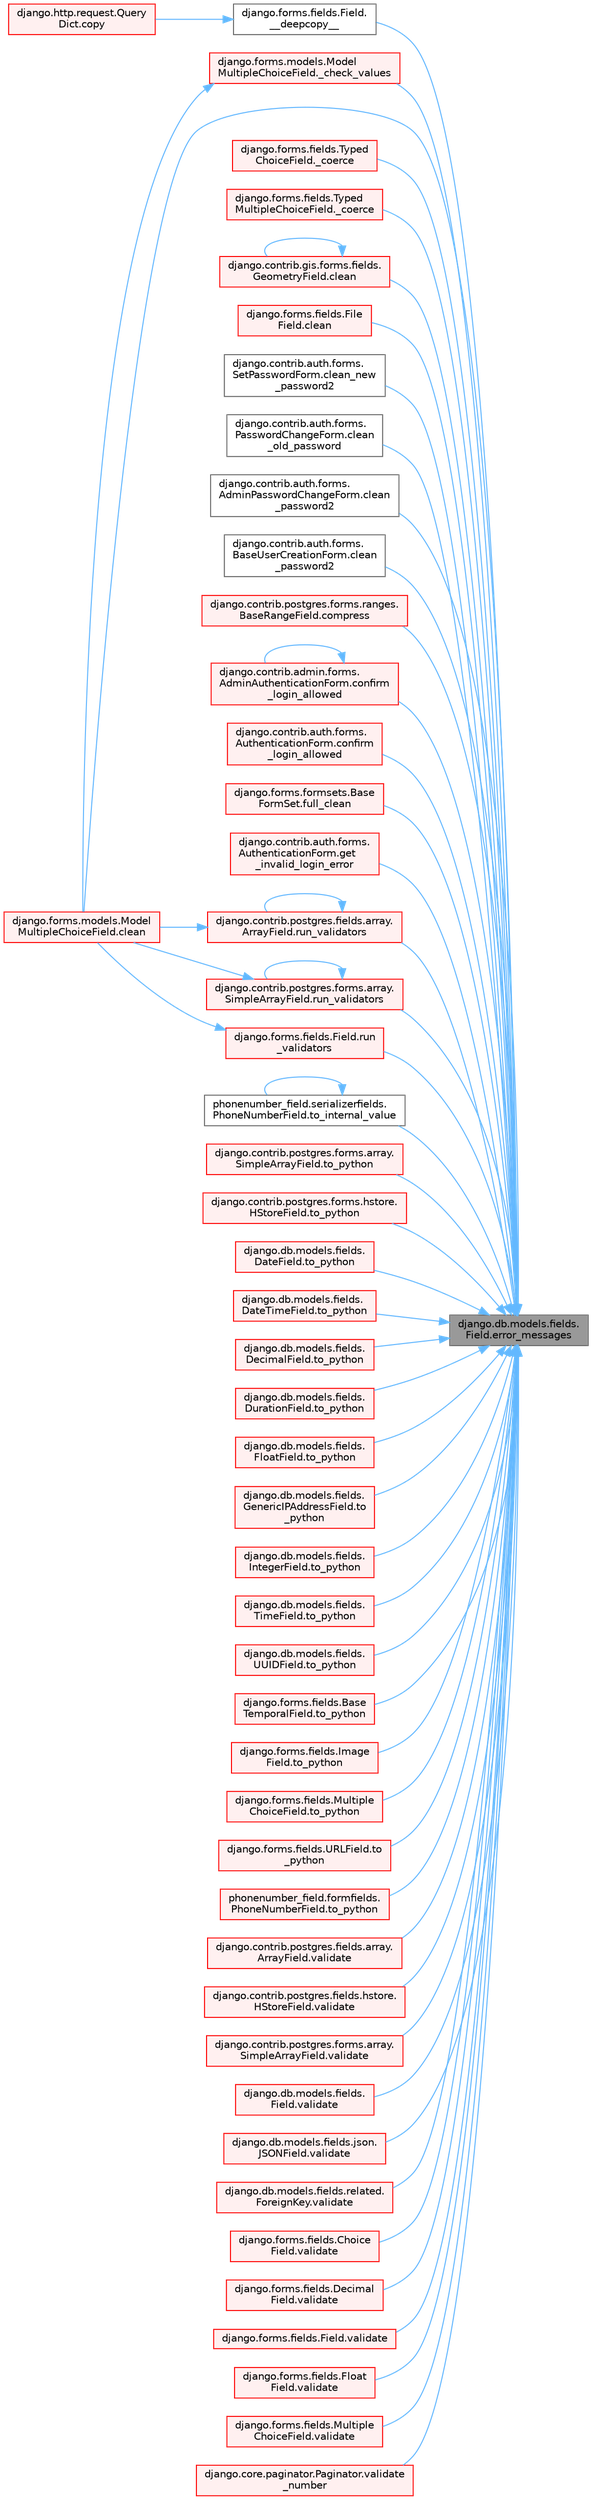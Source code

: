 digraph "django.db.models.fields.Field.error_messages"
{
 // LATEX_PDF_SIZE
  bgcolor="transparent";
  edge [fontname=Helvetica,fontsize=10,labelfontname=Helvetica,labelfontsize=10];
  node [fontname=Helvetica,fontsize=10,shape=box,height=0.2,width=0.4];
  rankdir="RL";
  Node1 [id="Node000001",label="django.db.models.fields.\lField.error_messages",height=0.2,width=0.4,color="gray40", fillcolor="grey60", style="filled", fontcolor="black",tooltip=" "];
  Node1 -> Node2 [id="edge1_Node000001_Node000002",dir="back",color="steelblue1",style="solid",tooltip=" "];
  Node2 [id="Node000002",label="django.forms.fields.Field.\l__deepcopy__",height=0.2,width=0.4,color="grey40", fillcolor="white", style="filled",URL="$classdjango_1_1forms_1_1fields_1_1_field.html#a7165973a8c42c910d9ecaaa56999eddc",tooltip=" "];
  Node2 -> Node3 [id="edge2_Node000002_Node000003",dir="back",color="steelblue1",style="solid",tooltip=" "];
  Node3 [id="Node000003",label="django.http.request.Query\lDict.copy",height=0.2,width=0.4,color="red", fillcolor="#FFF0F0", style="filled",URL="$classdjango_1_1http_1_1request_1_1_query_dict.html#ada9e4956e62868c5587b9ffde7b358b5",tooltip=" "];
  Node1 -> Node3179 [id="edge3_Node000001_Node003179",dir="back",color="steelblue1",style="solid",tooltip=" "];
  Node3179 [id="Node003179",label="django.forms.models.Model\lMultipleChoiceField._check_values",height=0.2,width=0.4,color="red", fillcolor="#FFF0F0", style="filled",URL="$classdjango_1_1forms_1_1models_1_1_model_multiple_choice_field.html#ac14f39f89a4dc06de5875a0f749395e9",tooltip=" "];
  Node3179 -> Node2665 [id="edge4_Node003179_Node002665",dir="back",color="steelblue1",style="solid",tooltip=" "];
  Node2665 [id="Node002665",label="django.forms.models.Model\lMultipleChoiceField.clean",height=0.2,width=0.4,color="red", fillcolor="#FFF0F0", style="filled",URL="$classdjango_1_1forms_1_1models_1_1_model_multiple_choice_field.html#a1159ba842771d9d57ba17557c99a9a2b",tooltip=" "];
  Node1 -> Node3181 [id="edge5_Node000001_Node003181",dir="back",color="steelblue1",style="solid",tooltip=" "];
  Node3181 [id="Node003181",label="django.forms.fields.Typed\lChoiceField._coerce",height=0.2,width=0.4,color="red", fillcolor="#FFF0F0", style="filled",URL="$classdjango_1_1forms_1_1fields_1_1_typed_choice_field.html#aa19a497e4ebff0879bb2b7f5139d71b3",tooltip=" "];
  Node1 -> Node3184 [id="edge6_Node000001_Node003184",dir="back",color="steelblue1",style="solid",tooltip=" "];
  Node3184 [id="Node003184",label="django.forms.fields.Typed\lMultipleChoiceField._coerce",height=0.2,width=0.4,color="red", fillcolor="#FFF0F0", style="filled",URL="$classdjango_1_1forms_1_1fields_1_1_typed_multiple_choice_field.html#a7fd16fc198b02d09fdef066f3bbc5d75",tooltip=" "];
  Node1 -> Node3185 [id="edge7_Node000001_Node003185",dir="back",color="steelblue1",style="solid",tooltip=" "];
  Node3185 [id="Node003185",label="django.contrib.gis.forms.fields.\lGeometryField.clean",height=0.2,width=0.4,color="red", fillcolor="#FFF0F0", style="filled",URL="$classdjango_1_1contrib_1_1gis_1_1forms_1_1fields_1_1_geometry_field.html#a63084801f88f56d55aed024be093f164",tooltip=" "];
  Node3185 -> Node3185 [id="edge8_Node003185_Node003185",dir="back",color="steelblue1",style="solid",tooltip=" "];
  Node1 -> Node3186 [id="edge9_Node000001_Node003186",dir="back",color="steelblue1",style="solid",tooltip=" "];
  Node3186 [id="Node003186",label="django.forms.fields.File\lField.clean",height=0.2,width=0.4,color="red", fillcolor="#FFF0F0", style="filled",URL="$classdjango_1_1forms_1_1fields_1_1_file_field.html#a68e6282fc7292cdf9786a77a5810f899",tooltip=" "];
  Node1 -> Node2665 [id="edge10_Node000001_Node002665",dir="back",color="steelblue1",style="solid",tooltip=" "];
  Node1 -> Node3125 [id="edge11_Node000001_Node003125",dir="back",color="steelblue1",style="solid",tooltip=" "];
  Node3125 [id="Node003125",label="django.contrib.auth.forms.\lSetPasswordForm.clean_new\l_password2",height=0.2,width=0.4,color="grey40", fillcolor="white", style="filled",URL="$classdjango_1_1contrib_1_1auth_1_1forms_1_1_set_password_form.html#aefb49bddbbf63909718ecac6718b609d",tooltip=" "];
  Node1 -> Node3126 [id="edge12_Node000001_Node003126",dir="back",color="steelblue1",style="solid",tooltip=" "];
  Node3126 [id="Node003126",label="django.contrib.auth.forms.\lPasswordChangeForm.clean\l_old_password",height=0.2,width=0.4,color="grey40", fillcolor="white", style="filled",URL="$classdjango_1_1contrib_1_1auth_1_1forms_1_1_password_change_form.html#a4d339cd14a321ba76cb6caf226c56d8d",tooltip=" "];
  Node1 -> Node3127 [id="edge13_Node000001_Node003127",dir="back",color="steelblue1",style="solid",tooltip=" "];
  Node3127 [id="Node003127",label="django.contrib.auth.forms.\lAdminPasswordChangeForm.clean\l_password2",height=0.2,width=0.4,color="grey40", fillcolor="white", style="filled",URL="$classdjango_1_1contrib_1_1auth_1_1forms_1_1_admin_password_change_form.html#a7e2cc7b4982538a54fc20fb155285496",tooltip=" "];
  Node1 -> Node3128 [id="edge14_Node000001_Node003128",dir="back",color="steelblue1",style="solid",tooltip=" "];
  Node3128 [id="Node003128",label="django.contrib.auth.forms.\lBaseUserCreationForm.clean\l_password2",height=0.2,width=0.4,color="grey40", fillcolor="white", style="filled",URL="$classdjango_1_1contrib_1_1auth_1_1forms_1_1_base_user_creation_form.html#afe0d67cb9bbafa947e8c7ba75e6b8dd2",tooltip=" "];
  Node1 -> Node3187 [id="edge15_Node000001_Node003187",dir="back",color="steelblue1",style="solid",tooltip=" "];
  Node3187 [id="Node003187",label="django.contrib.postgres.forms.ranges.\lBaseRangeField.compress",height=0.2,width=0.4,color="red", fillcolor="#FFF0F0", style="filled",URL="$classdjango_1_1contrib_1_1postgres_1_1forms_1_1ranges_1_1_base_range_field.html#a10970fe68e49b7aac535af60c136e52f",tooltip=" "];
  Node1 -> Node3189 [id="edge16_Node000001_Node003189",dir="back",color="steelblue1",style="solid",tooltip=" "];
  Node3189 [id="Node003189",label="django.contrib.admin.forms.\lAdminAuthenticationForm.confirm\l_login_allowed",height=0.2,width=0.4,color="red", fillcolor="#FFF0F0", style="filled",URL="$classdjango_1_1contrib_1_1admin_1_1forms_1_1_admin_authentication_form.html#afccb40f25d8d2e0c40a791f6dd9972ab",tooltip=" "];
  Node3189 -> Node3189 [id="edge17_Node003189_Node003189",dir="back",color="steelblue1",style="solid",tooltip=" "];
  Node1 -> Node3190 [id="edge18_Node000001_Node003190",dir="back",color="steelblue1",style="solid",tooltip=" "];
  Node3190 [id="Node003190",label="django.contrib.auth.forms.\lAuthenticationForm.confirm\l_login_allowed",height=0.2,width=0.4,color="red", fillcolor="#FFF0F0", style="filled",URL="$classdjango_1_1contrib_1_1auth_1_1forms_1_1_authentication_form.html#aab30cb2c68e03c20db4c1e075e657337",tooltip=" "];
  Node1 -> Node1763 [id="edge19_Node000001_Node001763",dir="back",color="steelblue1",style="solid",tooltip=" "];
  Node1763 [id="Node001763",label="django.forms.formsets.Base\lFormSet.full_clean",height=0.2,width=0.4,color="red", fillcolor="#FFF0F0", style="filled",URL="$classdjango_1_1forms_1_1formsets_1_1_base_form_set.html#aa475bdb58853c14bfcd93bd7b494e3b1",tooltip=" "];
  Node1 -> Node3191 [id="edge20_Node000001_Node003191",dir="back",color="steelblue1",style="solid",tooltip=" "];
  Node3191 [id="Node003191",label="django.contrib.auth.forms.\lAuthenticationForm.get\l_invalid_login_error",height=0.2,width=0.4,color="red", fillcolor="#FFF0F0", style="filled",URL="$classdjango_1_1contrib_1_1auth_1_1forms_1_1_authentication_form.html#a02f595b5dbf9a825a1d37549504f163f",tooltip=" "];
  Node1 -> Node3192 [id="edge21_Node000001_Node003192",dir="back",color="steelblue1",style="solid",tooltip=" "];
  Node3192 [id="Node003192",label="django.contrib.postgres.fields.array.\lArrayField.run_validators",height=0.2,width=0.4,color="red", fillcolor="#FFF0F0", style="filled",URL="$classdjango_1_1contrib_1_1postgres_1_1fields_1_1array_1_1_array_field.html#af81b6fb17660fcd76ab5ac656fb74564",tooltip=" "];
  Node3192 -> Node2665 [id="edge22_Node003192_Node002665",dir="back",color="steelblue1",style="solid",tooltip=" "];
  Node3192 -> Node3192 [id="edge23_Node003192_Node003192",dir="back",color="steelblue1",style="solid",tooltip=" "];
  Node1 -> Node3193 [id="edge24_Node000001_Node003193",dir="back",color="steelblue1",style="solid",tooltip=" "];
  Node3193 [id="Node003193",label="django.contrib.postgres.forms.array.\lSimpleArrayField.run_validators",height=0.2,width=0.4,color="red", fillcolor="#FFF0F0", style="filled",URL="$classdjango_1_1contrib_1_1postgres_1_1forms_1_1array_1_1_simple_array_field.html#aedf4f64b1e5ad4ee11319ae23dc23e80",tooltip=" "];
  Node3193 -> Node2665 [id="edge25_Node003193_Node002665",dir="back",color="steelblue1",style="solid",tooltip=" "];
  Node3193 -> Node3193 [id="edge26_Node003193_Node003193",dir="back",color="steelblue1",style="solid",tooltip=" "];
  Node1 -> Node2666 [id="edge27_Node000001_Node002666",dir="back",color="steelblue1",style="solid",tooltip=" "];
  Node2666 [id="Node002666",label="django.forms.fields.Field.run\l_validators",height=0.2,width=0.4,color="red", fillcolor="#FFF0F0", style="filled",URL="$classdjango_1_1forms_1_1fields_1_1_field.html#afabe16615bb15391e5ac65617f6cc570",tooltip=" "];
  Node2666 -> Node2665 [id="edge28_Node002666_Node002665",dir="back",color="steelblue1",style="solid",tooltip=" "];
  Node1 -> Node3194 [id="edge29_Node000001_Node003194",dir="back",color="steelblue1",style="solid",tooltip=" "];
  Node3194 [id="Node003194",label="phonenumber_field.serializerfields.\lPhoneNumberField.to_internal_value",height=0.2,width=0.4,color="grey40", fillcolor="white", style="filled",URL="$classphonenumber__field_1_1serializerfields_1_1_phone_number_field.html#a93c34e34648ac3275753907e4f753c6a",tooltip=" "];
  Node3194 -> Node3194 [id="edge30_Node003194_Node003194",dir="back",color="steelblue1",style="solid",tooltip=" "];
  Node1 -> Node3195 [id="edge31_Node000001_Node003195",dir="back",color="steelblue1",style="solid",tooltip=" "];
  Node3195 [id="Node003195",label="django.contrib.postgres.forms.array.\lSimpleArrayField.to_python",height=0.2,width=0.4,color="red", fillcolor="#FFF0F0", style="filled",URL="$classdjango_1_1contrib_1_1postgres_1_1forms_1_1array_1_1_simple_array_field.html#aa37e595798a182f076245561c23af1f4",tooltip=" "];
  Node1 -> Node3196 [id="edge32_Node000001_Node003196",dir="back",color="steelblue1",style="solid",tooltip=" "];
  Node3196 [id="Node003196",label="django.contrib.postgres.forms.hstore.\lHStoreField.to_python",height=0.2,width=0.4,color="red", fillcolor="#FFF0F0", style="filled",URL="$classdjango_1_1contrib_1_1postgres_1_1forms_1_1hstore_1_1_h_store_field.html#a5db2782feb7782a0f9ee82d389703257",tooltip=" "];
  Node1 -> Node3197 [id="edge33_Node000001_Node003197",dir="back",color="steelblue1",style="solid",tooltip=" "];
  Node3197 [id="Node003197",label="django.db.models.fields.\lDateField.to_python",height=0.2,width=0.4,color="red", fillcolor="#FFF0F0", style="filled",URL="$classdjango_1_1db_1_1models_1_1fields_1_1_date_field.html#a9d79746284f30e892930616fa538d99a",tooltip=" "];
  Node1 -> Node3198 [id="edge34_Node000001_Node003198",dir="back",color="steelblue1",style="solid",tooltip=" "];
  Node3198 [id="Node003198",label="django.db.models.fields.\lDateTimeField.to_python",height=0.2,width=0.4,color="red", fillcolor="#FFF0F0", style="filled",URL="$classdjango_1_1db_1_1models_1_1fields_1_1_date_time_field.html#a58d7e3d917219118fc312b4c5f483ba6",tooltip=" "];
  Node1 -> Node3199 [id="edge35_Node000001_Node003199",dir="back",color="steelblue1",style="solid",tooltip=" "];
  Node3199 [id="Node003199",label="django.db.models.fields.\lDecimalField.to_python",height=0.2,width=0.4,color="red", fillcolor="#FFF0F0", style="filled",URL="$classdjango_1_1db_1_1models_1_1fields_1_1_decimal_field.html#a4d232d5a2dc8d3be547604dad5cfd27f",tooltip=" "];
  Node1 -> Node3200 [id="edge36_Node000001_Node003200",dir="back",color="steelblue1",style="solid",tooltip=" "];
  Node3200 [id="Node003200",label="django.db.models.fields.\lDurationField.to_python",height=0.2,width=0.4,color="red", fillcolor="#FFF0F0", style="filled",URL="$classdjango_1_1db_1_1models_1_1fields_1_1_duration_field.html#a62e5bb1055707bdc6a88808d45c12967",tooltip=" "];
  Node1 -> Node3201 [id="edge37_Node000001_Node003201",dir="back",color="steelblue1",style="solid",tooltip=" "];
  Node3201 [id="Node003201",label="django.db.models.fields.\lFloatField.to_python",height=0.2,width=0.4,color="red", fillcolor="#FFF0F0", style="filled",URL="$classdjango_1_1db_1_1models_1_1fields_1_1_float_field.html#ab0a15d966773fdd55153dc6e303e05b2",tooltip=" "];
  Node1 -> Node3202 [id="edge38_Node000001_Node003202",dir="back",color="steelblue1",style="solid",tooltip=" "];
  Node3202 [id="Node003202",label="django.db.models.fields.\lGenericIPAddressField.to\l_python",height=0.2,width=0.4,color="red", fillcolor="#FFF0F0", style="filled",URL="$classdjango_1_1db_1_1models_1_1fields_1_1_generic_i_p_address_field.html#a560318fbc74c6806881d255ee091f3e6",tooltip=" "];
  Node1 -> Node3203 [id="edge39_Node000001_Node003203",dir="back",color="steelblue1",style="solid",tooltip=" "];
  Node3203 [id="Node003203",label="django.db.models.fields.\lIntegerField.to_python",height=0.2,width=0.4,color="red", fillcolor="#FFF0F0", style="filled",URL="$classdjango_1_1db_1_1models_1_1fields_1_1_integer_field.html#a1c6e0eccc1f3c44f008702c82639177b",tooltip=" "];
  Node1 -> Node3204 [id="edge40_Node000001_Node003204",dir="back",color="steelblue1",style="solid",tooltip=" "];
  Node3204 [id="Node003204",label="django.db.models.fields.\lTimeField.to_python",height=0.2,width=0.4,color="red", fillcolor="#FFF0F0", style="filled",URL="$classdjango_1_1db_1_1models_1_1fields_1_1_time_field.html#ab5e5acd4726c8e3770b182db15316bf6",tooltip=" "];
  Node1 -> Node3205 [id="edge41_Node000001_Node003205",dir="back",color="steelblue1",style="solid",tooltip=" "];
  Node3205 [id="Node003205",label="django.db.models.fields.\lUUIDField.to_python",height=0.2,width=0.4,color="red", fillcolor="#FFF0F0", style="filled",URL="$classdjango_1_1db_1_1models_1_1fields_1_1_u_u_i_d_field.html#a62b00c0d0462cd3c58823691048fa999",tooltip=" "];
  Node1 -> Node3206 [id="edge42_Node000001_Node003206",dir="back",color="steelblue1",style="solid",tooltip=" "];
  Node3206 [id="Node003206",label="django.forms.fields.Base\lTemporalField.to_python",height=0.2,width=0.4,color="red", fillcolor="#FFF0F0", style="filled",URL="$classdjango_1_1forms_1_1fields_1_1_base_temporal_field.html#a2a34eda69667afc82d0f9da9a4041301",tooltip=" "];
  Node1 -> Node3207 [id="edge43_Node000001_Node003207",dir="back",color="steelblue1",style="solid",tooltip=" "];
  Node3207 [id="Node003207",label="django.forms.fields.Image\lField.to_python",height=0.2,width=0.4,color="red", fillcolor="#FFF0F0", style="filled",URL="$classdjango_1_1forms_1_1fields_1_1_image_field.html#a479b6f04484cc9c1265cedb74498ce07",tooltip=" "];
  Node1 -> Node3208 [id="edge44_Node000001_Node003208",dir="back",color="steelblue1",style="solid",tooltip=" "];
  Node3208 [id="Node003208",label="django.forms.fields.Multiple\lChoiceField.to_python",height=0.2,width=0.4,color="red", fillcolor="#FFF0F0", style="filled",URL="$classdjango_1_1forms_1_1fields_1_1_multiple_choice_field.html#aa6d02d6196d96d12c699377d2e3ef38f",tooltip=" "];
  Node1 -> Node3209 [id="edge45_Node000001_Node003209",dir="back",color="steelblue1",style="solid",tooltip=" "];
  Node3209 [id="Node003209",label="django.forms.fields.URLField.to\l_python",height=0.2,width=0.4,color="red", fillcolor="#FFF0F0", style="filled",URL="$classdjango_1_1forms_1_1fields_1_1_u_r_l_field.html#ab9a7bc5f2ce30f3339175bcec7ae834d",tooltip=" "];
  Node1 -> Node3210 [id="edge46_Node000001_Node003210",dir="back",color="steelblue1",style="solid",tooltip=" "];
  Node3210 [id="Node003210",label="phonenumber_field.formfields.\lPhoneNumberField.to_python",height=0.2,width=0.4,color="red", fillcolor="#FFF0F0", style="filled",URL="$classphonenumber__field_1_1formfields_1_1_phone_number_field.html#af3acbe8789e3ea6c985dc7fc77a5012a",tooltip=" "];
  Node1 -> Node3211 [id="edge47_Node000001_Node003211",dir="back",color="steelblue1",style="solid",tooltip=" "];
  Node3211 [id="Node003211",label="django.contrib.postgres.fields.array.\lArrayField.validate",height=0.2,width=0.4,color="red", fillcolor="#FFF0F0", style="filled",URL="$classdjango_1_1contrib_1_1postgres_1_1fields_1_1array_1_1_array_field.html#acfe6915fc238e16bb54b319dae96c43e",tooltip=" "];
  Node1 -> Node3212 [id="edge48_Node000001_Node003212",dir="back",color="steelblue1",style="solid",tooltip=" "];
  Node3212 [id="Node003212",label="django.contrib.postgres.fields.hstore.\lHStoreField.validate",height=0.2,width=0.4,color="red", fillcolor="#FFF0F0", style="filled",URL="$classdjango_1_1contrib_1_1postgres_1_1fields_1_1hstore_1_1_h_store_field.html#a8bd8d41f9a02dcdf4173084415f2f977",tooltip=" "];
  Node1 -> Node3213 [id="edge49_Node000001_Node003213",dir="back",color="steelblue1",style="solid",tooltip=" "];
  Node3213 [id="Node003213",label="django.contrib.postgres.forms.array.\lSimpleArrayField.validate",height=0.2,width=0.4,color="red", fillcolor="#FFF0F0", style="filled",URL="$classdjango_1_1contrib_1_1postgres_1_1forms_1_1array_1_1_simple_array_field.html#a78c88d5cdcabb2671f6a287663b83b0b",tooltip=" "];
  Node1 -> Node1936 [id="edge50_Node000001_Node001936",dir="back",color="steelblue1",style="solid",tooltip=" "];
  Node1936 [id="Node001936",label="django.db.models.fields.\lField.validate",height=0.2,width=0.4,color="red", fillcolor="#FFF0F0", style="filled",URL="$classdjango_1_1db_1_1models_1_1fields_1_1_field.html#ab7b116924eaa32831ac2bb565b7a4566",tooltip=" "];
  Node1 -> Node3214 [id="edge51_Node000001_Node003214",dir="back",color="steelblue1",style="solid",tooltip=" "];
  Node3214 [id="Node003214",label="django.db.models.fields.json.\lJSONField.validate",height=0.2,width=0.4,color="red", fillcolor="#FFF0F0", style="filled",URL="$classdjango_1_1db_1_1models_1_1fields_1_1json_1_1_j_s_o_n_field.html#a2fbc6d296620c02993eefed782cfacdc",tooltip=" "];
  Node1 -> Node2802 [id="edge52_Node000001_Node002802",dir="back",color="steelblue1",style="solid",tooltip=" "];
  Node2802 [id="Node002802",label="django.db.models.fields.related.\lForeignKey.validate",height=0.2,width=0.4,color="red", fillcolor="#FFF0F0", style="filled",URL="$classdjango_1_1db_1_1models_1_1fields_1_1related_1_1_foreign_key.html#a049bab1ab3913e45a2117801bc4ea886",tooltip=" "];
  Node1 -> Node1934 [id="edge53_Node000001_Node001934",dir="back",color="steelblue1",style="solid",tooltip=" "];
  Node1934 [id="Node001934",label="django.forms.fields.Choice\lField.validate",height=0.2,width=0.4,color="red", fillcolor="#FFF0F0", style="filled",URL="$classdjango_1_1forms_1_1fields_1_1_choice_field.html#ae386cdf0dfd6be4d5e2782d82979d8ec",tooltip=" "];
  Node1 -> Node3215 [id="edge54_Node000001_Node003215",dir="back",color="steelblue1",style="solid",tooltip=" "];
  Node3215 [id="Node003215",label="django.forms.fields.Decimal\lField.validate",height=0.2,width=0.4,color="red", fillcolor="#FFF0F0", style="filled",URL="$classdjango_1_1forms_1_1fields_1_1_decimal_field.html#abd85d26b3a6c040aa512c19a7747f13e",tooltip=" "];
  Node1 -> Node3216 [id="edge55_Node000001_Node003216",dir="back",color="steelblue1",style="solid",tooltip=" "];
  Node3216 [id="Node003216",label="django.forms.fields.Field.validate",height=0.2,width=0.4,color="red", fillcolor="#FFF0F0", style="filled",URL="$classdjango_1_1forms_1_1fields_1_1_field.html#ac90b34ce03cad26c45f156bef750ff99",tooltip=" "];
  Node1 -> Node3217 [id="edge56_Node000001_Node003217",dir="back",color="steelblue1",style="solid",tooltip=" "];
  Node3217 [id="Node003217",label="django.forms.fields.Float\lField.validate",height=0.2,width=0.4,color="red", fillcolor="#FFF0F0", style="filled",URL="$classdjango_1_1forms_1_1fields_1_1_float_field.html#aba61e572cd50003fce2220a7c610e5f2",tooltip=" "];
  Node1 -> Node1935 [id="edge57_Node000001_Node001935",dir="back",color="steelblue1",style="solid",tooltip=" "];
  Node1935 [id="Node001935",label="django.forms.fields.Multiple\lChoiceField.validate",height=0.2,width=0.4,color="red", fillcolor="#FFF0F0", style="filled",URL="$classdjango_1_1forms_1_1fields_1_1_multiple_choice_field.html#ae7fffc269f7747b6263f43b18462a97c",tooltip=" "];
  Node1 -> Node3218 [id="edge58_Node000001_Node003218",dir="back",color="steelblue1",style="solid",tooltip=" "];
  Node3218 [id="Node003218",label="django.core.paginator.Paginator.validate\l_number",height=0.2,width=0.4,color="red", fillcolor="#FFF0F0", style="filled",URL="$classdjango_1_1core_1_1paginator_1_1_paginator.html#ae97340d058b5b42595a58baf35b76ad5",tooltip=" "];
}
